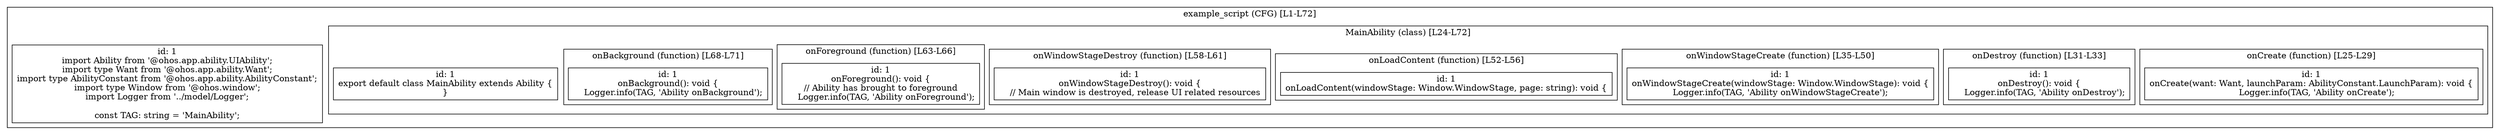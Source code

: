 digraph "15.ts" {
  subgraph "cluster_1" {
    label="example_script (CFG) [L1-L72]";
    node_1_1 [label="id: 1\nimport Ability from '@ohos.app.ability.UIAbility';
import type Want from '@ohos.app.ability.Want';
import type AbilityConstant from '@ohos.app.ability.AbilityConstant';
import type Window from '@ohos.window';
import Logger from '../model/Logger';

const TAG: string = 'MainAbility';", shape=box];
  subgraph "cluster_2" {
    label="MainAbility (class) [L24-L72]";
    node_2_1 [label="id: 1\nexport default class MainAbility extends Ability {
}", shape=box];
  subgraph "cluster_3" {
    label="onCreate (function) [L25-L29]";
    node_3_1 [label="id: 1\nonCreate(want: Want, launchParam: AbilityConstant.LaunchParam): void {
    Logger.info(TAG, 'Ability onCreate');", shape=box];
  }
  subgraph "cluster_4" {
    label="onDestroy (function) [L31-L33]";
    node_4_1 [label="id: 1\nonDestroy(): void {
    Logger.info(TAG, 'Ability onDestroy');", shape=box];
  }
  subgraph "cluster_5" {
    label="onWindowStageCreate (function) [L35-L50]";
    node_5_1 [label="id: 1\nonWindowStageCreate(windowStage: Window.WindowStage): void {
Logger.info(TAG, 'Ability onWindowStageCreate');", shape=box];
  }
  subgraph "cluster_6" {
    label="onLoadContent (function) [L52-L56]";
    node_6_1 [label="id: 1\nonLoadContent(windowStage: Window.WindowStage, page: string): void {", shape=box];
  }
  subgraph "cluster_7" {
    label="onWindowStageDestroy (function) [L58-L61]";
    node_7_1 [label="id: 1\nonWindowStageDestroy(): void {
    // Main window is destroyed, release UI related resources", shape=box];
  }
  subgraph "cluster_8" {
    label="onForeground (function) [L63-L66]";
    node_8_1 [label="id: 1\nonForeground(): void {
// Ability has brought to foreground
    Logger.info(TAG, 'Ability onForeground');", shape=box];
  }
  subgraph "cluster_9" {
    label="onBackground (function) [L68-L71]";
    node_9_1 [label="id: 1\nonBackground(): void {
    Logger.info(TAG, 'Ability onBackground');", shape=box];
  }
  }
  }
}